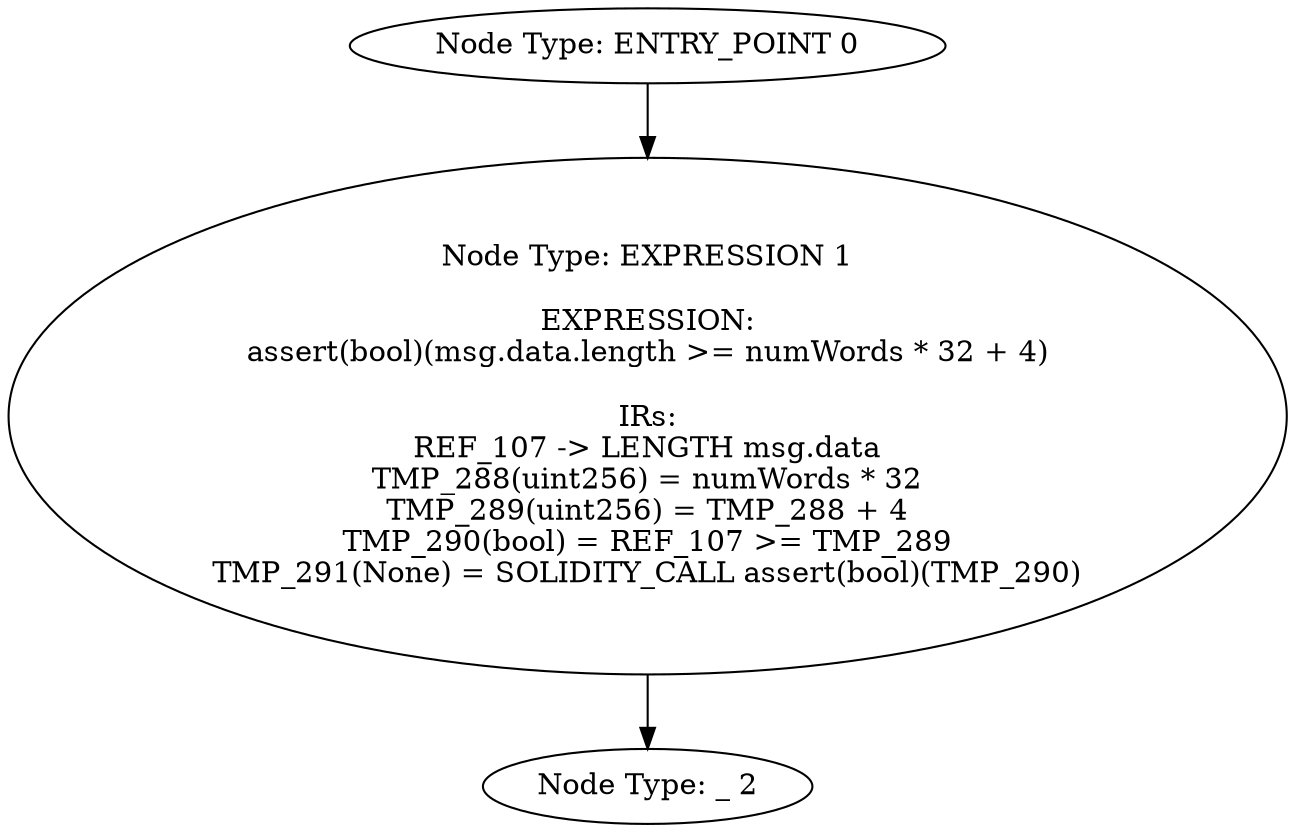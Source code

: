 digraph{
0[label="Node Type: ENTRY_POINT 0
"];
0->1;
1[label="Node Type: EXPRESSION 1

EXPRESSION:
assert(bool)(msg.data.length >= numWords * 32 + 4)

IRs:
REF_107 -> LENGTH msg.data
TMP_288(uint256) = numWords * 32
TMP_289(uint256) = TMP_288 + 4
TMP_290(bool) = REF_107 >= TMP_289
TMP_291(None) = SOLIDITY_CALL assert(bool)(TMP_290)"];
1->2;
2[label="Node Type: _ 2
"];
}
